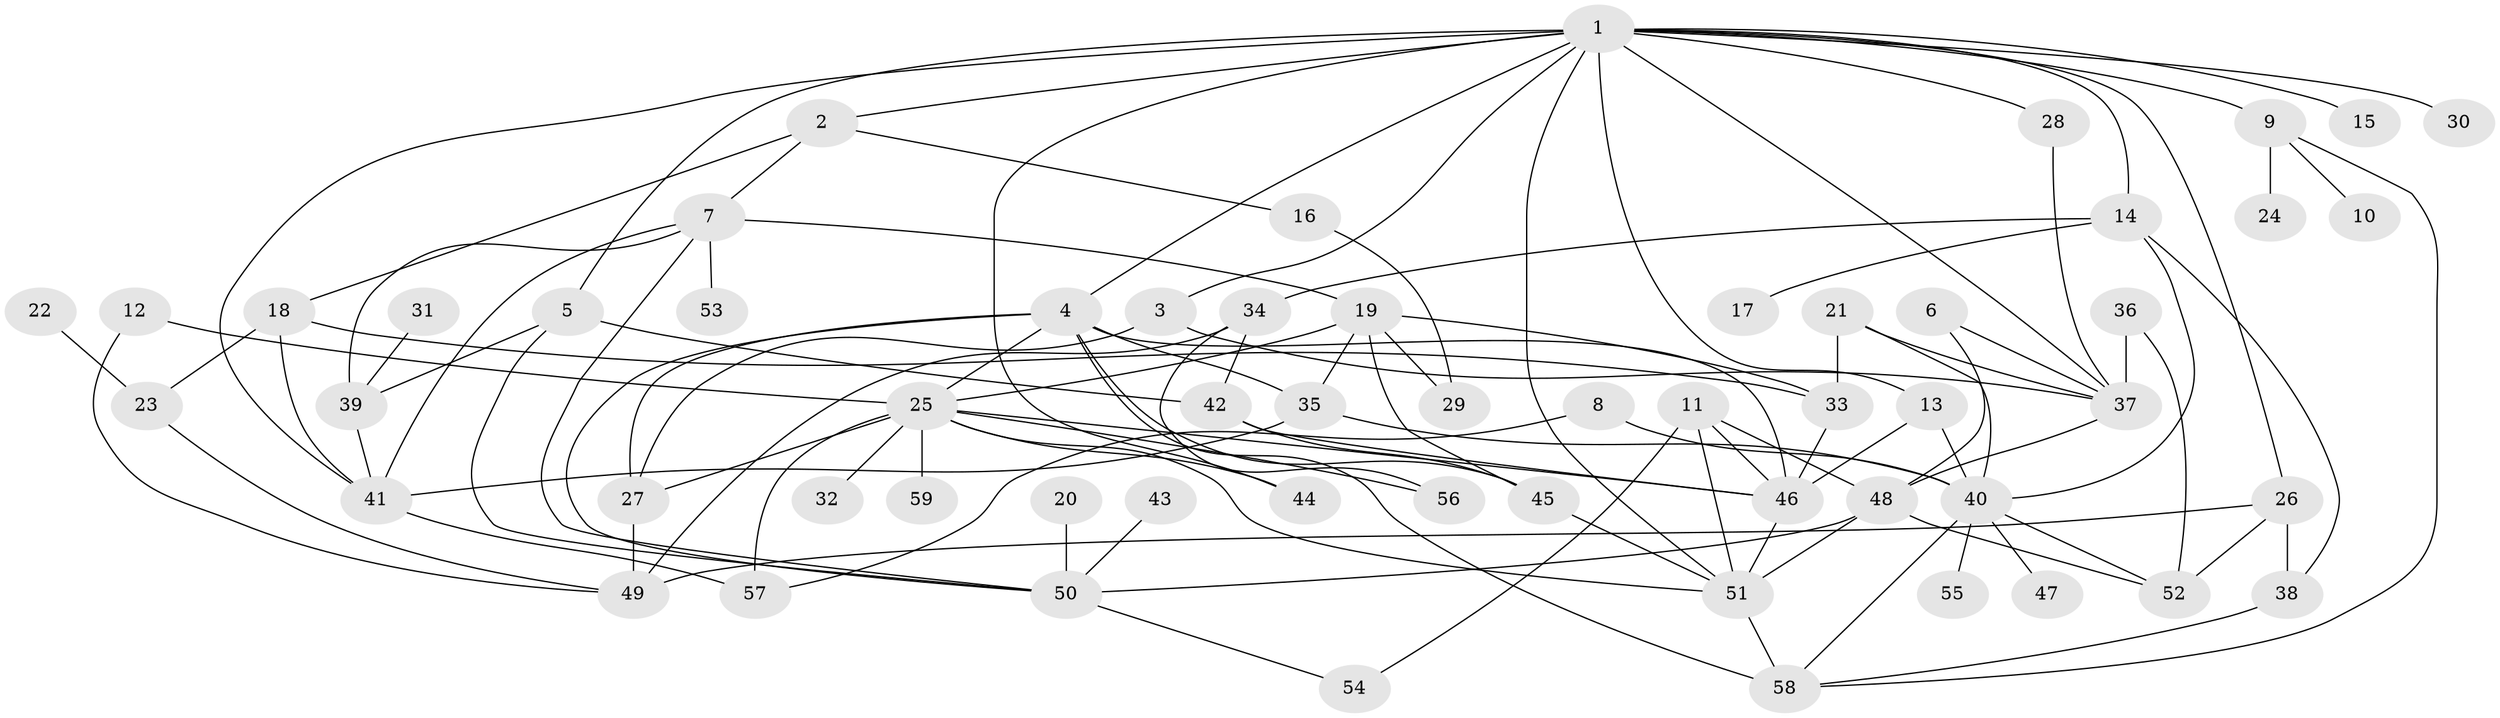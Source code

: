 // original degree distribution, {8: 0.00847457627118644, 10: 0.00847457627118644, 6: 0.059322033898305086, 5: 0.0847457627118644, 4: 0.11016949152542373, 2: 0.3050847457627119, 3: 0.19491525423728814, 7: 0.01694915254237288, 1: 0.211864406779661}
// Generated by graph-tools (version 1.1) at 2025/49/03/09/25 03:49:19]
// undirected, 59 vertices, 109 edges
graph export_dot {
graph [start="1"]
  node [color=gray90,style=filled];
  1;
  2;
  3;
  4;
  5;
  6;
  7;
  8;
  9;
  10;
  11;
  12;
  13;
  14;
  15;
  16;
  17;
  18;
  19;
  20;
  21;
  22;
  23;
  24;
  25;
  26;
  27;
  28;
  29;
  30;
  31;
  32;
  33;
  34;
  35;
  36;
  37;
  38;
  39;
  40;
  41;
  42;
  43;
  44;
  45;
  46;
  47;
  48;
  49;
  50;
  51;
  52;
  53;
  54;
  55;
  56;
  57;
  58;
  59;
  1 -- 2 [weight=1.0];
  1 -- 3 [weight=1.0];
  1 -- 4 [weight=2.0];
  1 -- 5 [weight=1.0];
  1 -- 9 [weight=1.0];
  1 -- 13 [weight=1.0];
  1 -- 14 [weight=1.0];
  1 -- 15 [weight=1.0];
  1 -- 26 [weight=1.0];
  1 -- 28 [weight=1.0];
  1 -- 30 [weight=1.0];
  1 -- 37 [weight=1.0];
  1 -- 41 [weight=1.0];
  1 -- 44 [weight=1.0];
  1 -- 51 [weight=1.0];
  2 -- 7 [weight=1.0];
  2 -- 16 [weight=1.0];
  2 -- 18 [weight=1.0];
  3 -- 27 [weight=1.0];
  3 -- 37 [weight=1.0];
  4 -- 25 [weight=1.0];
  4 -- 27 [weight=1.0];
  4 -- 35 [weight=1.0];
  4 -- 45 [weight=1.0];
  4 -- 46 [weight=1.0];
  4 -- 50 [weight=1.0];
  4 -- 58 [weight=2.0];
  5 -- 39 [weight=1.0];
  5 -- 42 [weight=1.0];
  5 -- 50 [weight=1.0];
  6 -- 37 [weight=1.0];
  6 -- 48 [weight=1.0];
  7 -- 19 [weight=1.0];
  7 -- 39 [weight=1.0];
  7 -- 41 [weight=1.0];
  7 -- 50 [weight=1.0];
  7 -- 53 [weight=1.0];
  8 -- 40 [weight=1.0];
  8 -- 57 [weight=1.0];
  9 -- 10 [weight=1.0];
  9 -- 24 [weight=1.0];
  9 -- 58 [weight=1.0];
  11 -- 46 [weight=1.0];
  11 -- 48 [weight=1.0];
  11 -- 51 [weight=1.0];
  11 -- 54 [weight=1.0];
  12 -- 25 [weight=1.0];
  12 -- 49 [weight=1.0];
  13 -- 40 [weight=1.0];
  13 -- 46 [weight=1.0];
  14 -- 17 [weight=1.0];
  14 -- 34 [weight=1.0];
  14 -- 38 [weight=1.0];
  14 -- 40 [weight=1.0];
  16 -- 29 [weight=1.0];
  18 -- 23 [weight=1.0];
  18 -- 33 [weight=1.0];
  18 -- 41 [weight=1.0];
  19 -- 25 [weight=1.0];
  19 -- 29 [weight=1.0];
  19 -- 33 [weight=1.0];
  19 -- 35 [weight=1.0];
  19 -- 45 [weight=1.0];
  20 -- 50 [weight=1.0];
  21 -- 33 [weight=1.0];
  21 -- 37 [weight=1.0];
  21 -- 40 [weight=1.0];
  22 -- 23 [weight=1.0];
  23 -- 49 [weight=1.0];
  25 -- 27 [weight=1.0];
  25 -- 32 [weight=1.0];
  25 -- 44 [weight=1.0];
  25 -- 46 [weight=1.0];
  25 -- 51 [weight=1.0];
  25 -- 56 [weight=1.0];
  25 -- 57 [weight=1.0];
  25 -- 59 [weight=1.0];
  26 -- 38 [weight=1.0];
  26 -- 49 [weight=1.0];
  26 -- 52 [weight=1.0];
  27 -- 49 [weight=1.0];
  28 -- 37 [weight=1.0];
  31 -- 39 [weight=1.0];
  33 -- 46 [weight=1.0];
  34 -- 42 [weight=1.0];
  34 -- 49 [weight=1.0];
  34 -- 56 [weight=1.0];
  35 -- 40 [weight=1.0];
  35 -- 41 [weight=1.0];
  36 -- 37 [weight=1.0];
  36 -- 52 [weight=1.0];
  37 -- 48 [weight=1.0];
  38 -- 58 [weight=1.0];
  39 -- 41 [weight=1.0];
  40 -- 47 [weight=1.0];
  40 -- 52 [weight=1.0];
  40 -- 55 [weight=1.0];
  40 -- 58 [weight=1.0];
  41 -- 57 [weight=1.0];
  42 -- 45 [weight=1.0];
  42 -- 46 [weight=1.0];
  43 -- 50 [weight=1.0];
  45 -- 51 [weight=1.0];
  46 -- 51 [weight=1.0];
  48 -- 50 [weight=1.0];
  48 -- 51 [weight=1.0];
  48 -- 52 [weight=1.0];
  50 -- 54 [weight=1.0];
  51 -- 58 [weight=1.0];
}
